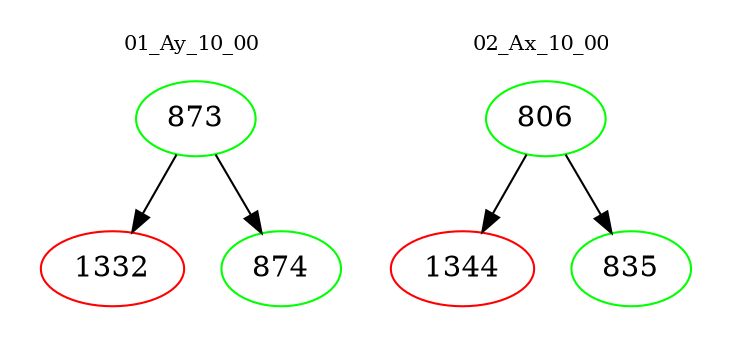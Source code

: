 digraph{
subgraph cluster_0 {
color = white
label = "01_Ay_10_00";
fontsize=10;
T0_873 [label="873", color="green"]
T0_873 -> T0_1332 [color="black"]
T0_1332 [label="1332", color="red"]
T0_873 -> T0_874 [color="black"]
T0_874 [label="874", color="green"]
}
subgraph cluster_1 {
color = white
label = "02_Ax_10_00";
fontsize=10;
T1_806 [label="806", color="green"]
T1_806 -> T1_1344 [color="black"]
T1_1344 [label="1344", color="red"]
T1_806 -> T1_835 [color="black"]
T1_835 [label="835", color="green"]
}
}

